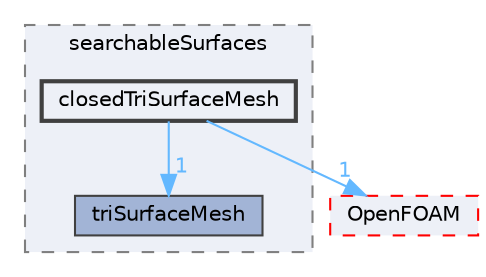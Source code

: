 digraph "src/meshTools/searchableSurfaces/closedTriSurfaceMesh"
{
 // LATEX_PDF_SIZE
  bgcolor="transparent";
  edge [fontname=Helvetica,fontsize=10,labelfontname=Helvetica,labelfontsize=10];
  node [fontname=Helvetica,fontsize=10,shape=box,height=0.2,width=0.4];
  compound=true
  subgraph clusterdir_fdba7555f757b9c8126275cbaccc3a14 {
    graph [ bgcolor="#edf0f7", pencolor="grey50", label="searchableSurfaces", fontname=Helvetica,fontsize=10 style="filled,dashed", URL="dir_fdba7555f757b9c8126275cbaccc3a14.html",tooltip=""]
  dir_fe3ae517033be130f1536f92b3aca9ba [label="triSurfaceMesh", fillcolor="#a2b4d6", color="grey25", style="filled", URL="dir_fe3ae517033be130f1536f92b3aca9ba.html",tooltip=""];
  dir_aa546d0cf944ecc4c6e338b04bee4bc0 [label="closedTriSurfaceMesh", fillcolor="#edf0f7", color="grey25", style="filled,bold", URL="dir_aa546d0cf944ecc4c6e338b04bee4bc0.html",tooltip=""];
  }
  dir_c5473ff19b20e6ec4dfe5c310b3778a8 [label="OpenFOAM", fillcolor="#edf0f7", color="red", style="filled,dashed", URL="dir_c5473ff19b20e6ec4dfe5c310b3778a8.html",tooltip=""];
  dir_aa546d0cf944ecc4c6e338b04bee4bc0->dir_c5473ff19b20e6ec4dfe5c310b3778a8 [headlabel="1", labeldistance=1.5 headhref="dir_000498_002695.html" href="dir_000498_002695.html" color="steelblue1" fontcolor="steelblue1"];
  dir_aa546d0cf944ecc4c6e338b04bee4bc0->dir_fe3ae517033be130f1536f92b3aca9ba [headlabel="1", labeldistance=1.5 headhref="dir_000498_004127.html" href="dir_000498_004127.html" color="steelblue1" fontcolor="steelblue1"];
}

